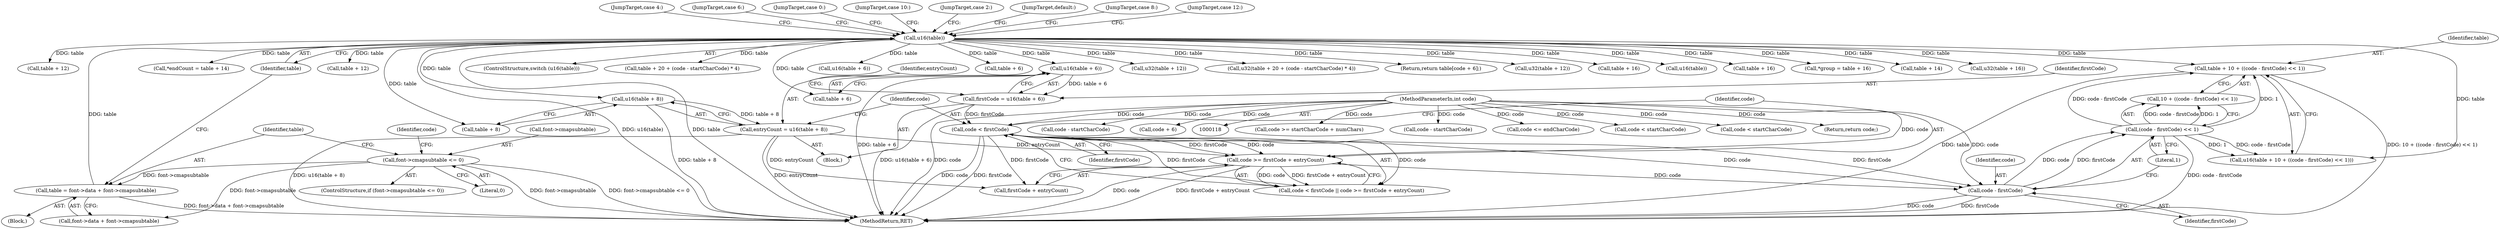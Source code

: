 digraph "0_ghostscript_961b10cdd71403072fb99401a45f3bef6ce53626@pointer" {
"1000335" [label="(Call,table + 10 + ((code - firstCode) << 1))"];
"1000141" [label="(Call,u16(table))"];
"1000131" [label="(Call,table = font->data + font->cmapsubtable)"];
"1000124" [label="(Call,font->cmapsubtable <= 0)"];
"1000339" [label="(Call,(code - firstCode) << 1)"];
"1000340" [label="(Call,code - firstCode)"];
"1000323" [label="(Call,code < firstCode)"];
"1000120" [label="(MethodParameterIn,int code)"];
"1000308" [label="(Call,firstCode = u16(table + 6))"];
"1000310" [label="(Call,u16(table + 6))"];
"1000326" [label="(Call,code >= firstCode + entryCount)"];
"1000315" [label="(Call,entryCount = u16(table + 8))"];
"1000317" [label="(Call,u16(table + 8))"];
"1000151" [label="(JumpTarget,case 4:)"];
"1000389" [label="(Call,table + 12)"];
"1000326" [label="(Call,code >= firstCode + entryCount)"];
"1000322" [label="(Call,code < firstCode || code >= firstCode + entryCount)"];
"1000141" [label="(Call,u16(table))"];
"1000142" [label="(Identifier,table)"];
"1000161" [label="(Call,*endCount = table + 14)"];
"1000350" [label="(Call,table + 12)"];
"1000365" [label="(Call,code >= startCharCode + numChars)"];
"1000305" [label="(JumpTarget,case 6:)"];
"1000379" [label="(Call,code - startCharCode)"];
"1000437" [label="(Call,code <= endCharCode)"];
"1000334" [label="(Call,u16(table + 10 + ((code - firstCode) << 1)))"];
"1000128" [label="(Literal,0)"];
"1000318" [label="(Call,table + 8)"];
"1000309" [label="(Identifier,firstCode)"];
"1000362" [label="(Call,code < startCharCode)"];
"1000342" [label="(Identifier,firstCode)"];
"1000133" [label="(Call,font->data + font->cmapsubtable)"];
"1000315" [label="(Call,entryCount = u16(table + 8))"];
"1000878" [label="(MethodReturn,RET)"];
"1000121" [label="(Block,)"];
"1000140" [label="(ControlStructure,switch (u16(table)))"];
"1000144" [label="(JumpTarget,case 0:)"];
"1000131" [label="(Call,table = font->data + font->cmapsubtable)"];
"1000120" [label="(MethodParameterIn,int code)"];
"1000341" [label="(Identifier,code)"];
"1000431" [label="(Call,code < startCharCode)"];
"1000130" [label="(Identifier,code)"];
"1000325" [label="(Identifier,firstCode)"];
"1000374" [label="(Call,table + 20 + (code - startCharCode) * 4)"];
"1000323" [label="(Call,code < firstCode)"];
"1000308" [label="(Call,firstCode = u16(table + 6))"];
"1000340" [label="(Call,code - firstCode)"];
"1000317" [label="(Call,u16(table + 8))"];
"1000311" [label="(Call,table + 6)"];
"1000156" [label="(Call,u16(table + 6))"];
"1000157" [label="(Call,table + 6)"];
"1000125" [label="(Call,font->cmapsubtable)"];
"1000310" [label="(Call,u16(table + 6))"];
"1000349" [label="(Call,u32(table + 12))"];
"1000335" [label="(Call,table + 10 + ((code - firstCode) << 1))"];
"1000373" [label="(Call,u32(table + 20 + (code - startCharCode) * 4))"];
"1000344" [label="(JumpTarget,case 10:)"];
"1000316" [label="(Identifier,entryCount)"];
"1000328" [label="(Call,firstCode + entryCount)"];
"1000337" [label="(Call,10 + ((code - firstCode) << 1))"];
"1000451" [label="(JumpTarget,case 2:)"];
"1000145" [label="(Return,return table[code + 6];)"];
"1000339" [label="(Call,(code - firstCode) << 1)"];
"1000388" [label="(Call,u32(table + 12))"];
"1000132" [label="(Identifier,table)"];
"1000453" [label="(JumpTarget,default:)"];
"1000357" [label="(Call,table + 16)"];
"1000456" [label="(Call,u16(table))"];
"1000123" [label="(ControlStructure,if (font->cmapsubtable <= 0))"];
"1000124" [label="(Call,font->cmapsubtable <= 0)"];
"1000336" [label="(Identifier,table)"];
"1000324" [label="(Identifier,code)"];
"1000129" [label="(Return,return code;)"];
"1000443" [label="(Call,code - startCharCode)"];
"1000327" [label="(Identifier,code)"];
"1000306" [label="(Block,)"];
"1000452" [label="(JumpTarget,case 8:)"];
"1000395" [label="(Call,table + 16)"];
"1000343" [label="(Literal,1)"];
"1000393" [label="(Call,*group = table + 16)"];
"1000163" [label="(Call,table + 14)"];
"1000148" [label="(Call,code + 6)"];
"1000356" [label="(Call,u32(table + 16))"];
"1000383" [label="(JumpTarget,case 12:)"];
"1000335" -> "1000334"  [label="AST: "];
"1000335" -> "1000337"  [label="CFG: "];
"1000336" -> "1000335"  [label="AST: "];
"1000337" -> "1000335"  [label="AST: "];
"1000334" -> "1000335"  [label="CFG: "];
"1000335" -> "1000878"  [label="DDG: table"];
"1000335" -> "1000878"  [label="DDG: 10 + ((code - firstCode) << 1)"];
"1000141" -> "1000335"  [label="DDG: table"];
"1000339" -> "1000335"  [label="DDG: code - firstCode"];
"1000339" -> "1000335"  [label="DDG: 1"];
"1000141" -> "1000140"  [label="AST: "];
"1000141" -> "1000142"  [label="CFG: "];
"1000142" -> "1000141"  [label="AST: "];
"1000144" -> "1000141"  [label="CFG: "];
"1000151" -> "1000141"  [label="CFG: "];
"1000305" -> "1000141"  [label="CFG: "];
"1000344" -> "1000141"  [label="CFG: "];
"1000383" -> "1000141"  [label="CFG: "];
"1000451" -> "1000141"  [label="CFG: "];
"1000452" -> "1000141"  [label="CFG: "];
"1000453" -> "1000141"  [label="CFG: "];
"1000141" -> "1000878"  [label="DDG: table"];
"1000141" -> "1000878"  [label="DDG: u16(table)"];
"1000131" -> "1000141"  [label="DDG: table"];
"1000141" -> "1000145"  [label="DDG: table"];
"1000141" -> "1000156"  [label="DDG: table"];
"1000141" -> "1000157"  [label="DDG: table"];
"1000141" -> "1000161"  [label="DDG: table"];
"1000141" -> "1000163"  [label="DDG: table"];
"1000141" -> "1000310"  [label="DDG: table"];
"1000141" -> "1000311"  [label="DDG: table"];
"1000141" -> "1000317"  [label="DDG: table"];
"1000141" -> "1000318"  [label="DDG: table"];
"1000141" -> "1000334"  [label="DDG: table"];
"1000141" -> "1000349"  [label="DDG: table"];
"1000141" -> "1000350"  [label="DDG: table"];
"1000141" -> "1000356"  [label="DDG: table"];
"1000141" -> "1000357"  [label="DDG: table"];
"1000141" -> "1000373"  [label="DDG: table"];
"1000141" -> "1000374"  [label="DDG: table"];
"1000141" -> "1000388"  [label="DDG: table"];
"1000141" -> "1000389"  [label="DDG: table"];
"1000141" -> "1000393"  [label="DDG: table"];
"1000141" -> "1000395"  [label="DDG: table"];
"1000141" -> "1000456"  [label="DDG: table"];
"1000131" -> "1000121"  [label="AST: "];
"1000131" -> "1000133"  [label="CFG: "];
"1000132" -> "1000131"  [label="AST: "];
"1000133" -> "1000131"  [label="AST: "];
"1000142" -> "1000131"  [label="CFG: "];
"1000131" -> "1000878"  [label="DDG: font->data + font->cmapsubtable"];
"1000124" -> "1000131"  [label="DDG: font->cmapsubtable"];
"1000124" -> "1000123"  [label="AST: "];
"1000124" -> "1000128"  [label="CFG: "];
"1000125" -> "1000124"  [label="AST: "];
"1000128" -> "1000124"  [label="AST: "];
"1000130" -> "1000124"  [label="CFG: "];
"1000132" -> "1000124"  [label="CFG: "];
"1000124" -> "1000878"  [label="DDG: font->cmapsubtable"];
"1000124" -> "1000878"  [label="DDG: font->cmapsubtable <= 0"];
"1000124" -> "1000133"  [label="DDG: font->cmapsubtable"];
"1000339" -> "1000337"  [label="AST: "];
"1000339" -> "1000343"  [label="CFG: "];
"1000340" -> "1000339"  [label="AST: "];
"1000343" -> "1000339"  [label="AST: "];
"1000337" -> "1000339"  [label="CFG: "];
"1000339" -> "1000878"  [label="DDG: code - firstCode"];
"1000339" -> "1000334"  [label="DDG: code - firstCode"];
"1000339" -> "1000334"  [label="DDG: 1"];
"1000339" -> "1000337"  [label="DDG: code - firstCode"];
"1000339" -> "1000337"  [label="DDG: 1"];
"1000340" -> "1000339"  [label="DDG: code"];
"1000340" -> "1000339"  [label="DDG: firstCode"];
"1000340" -> "1000342"  [label="CFG: "];
"1000341" -> "1000340"  [label="AST: "];
"1000342" -> "1000340"  [label="AST: "];
"1000343" -> "1000340"  [label="CFG: "];
"1000340" -> "1000878"  [label="DDG: firstCode"];
"1000340" -> "1000878"  [label="DDG: code"];
"1000323" -> "1000340"  [label="DDG: code"];
"1000323" -> "1000340"  [label="DDG: firstCode"];
"1000326" -> "1000340"  [label="DDG: code"];
"1000120" -> "1000340"  [label="DDG: code"];
"1000323" -> "1000322"  [label="AST: "];
"1000323" -> "1000325"  [label="CFG: "];
"1000324" -> "1000323"  [label="AST: "];
"1000325" -> "1000323"  [label="AST: "];
"1000327" -> "1000323"  [label="CFG: "];
"1000322" -> "1000323"  [label="CFG: "];
"1000323" -> "1000878"  [label="DDG: code"];
"1000323" -> "1000878"  [label="DDG: firstCode"];
"1000323" -> "1000322"  [label="DDG: code"];
"1000323" -> "1000322"  [label="DDG: firstCode"];
"1000120" -> "1000323"  [label="DDG: code"];
"1000308" -> "1000323"  [label="DDG: firstCode"];
"1000323" -> "1000326"  [label="DDG: code"];
"1000323" -> "1000326"  [label="DDG: firstCode"];
"1000323" -> "1000328"  [label="DDG: firstCode"];
"1000120" -> "1000118"  [label="AST: "];
"1000120" -> "1000878"  [label="DDG: code"];
"1000120" -> "1000129"  [label="DDG: code"];
"1000120" -> "1000148"  [label="DDG: code"];
"1000120" -> "1000326"  [label="DDG: code"];
"1000120" -> "1000362"  [label="DDG: code"];
"1000120" -> "1000365"  [label="DDG: code"];
"1000120" -> "1000379"  [label="DDG: code"];
"1000120" -> "1000431"  [label="DDG: code"];
"1000120" -> "1000437"  [label="DDG: code"];
"1000120" -> "1000443"  [label="DDG: code"];
"1000308" -> "1000306"  [label="AST: "];
"1000308" -> "1000310"  [label="CFG: "];
"1000309" -> "1000308"  [label="AST: "];
"1000310" -> "1000308"  [label="AST: "];
"1000316" -> "1000308"  [label="CFG: "];
"1000308" -> "1000878"  [label="DDG: u16(table + 6)"];
"1000310" -> "1000308"  [label="DDG: table + 6"];
"1000310" -> "1000311"  [label="CFG: "];
"1000311" -> "1000310"  [label="AST: "];
"1000310" -> "1000878"  [label="DDG: table + 6"];
"1000326" -> "1000322"  [label="AST: "];
"1000326" -> "1000328"  [label="CFG: "];
"1000327" -> "1000326"  [label="AST: "];
"1000328" -> "1000326"  [label="AST: "];
"1000322" -> "1000326"  [label="CFG: "];
"1000326" -> "1000878"  [label="DDG: firstCode + entryCount"];
"1000326" -> "1000878"  [label="DDG: code"];
"1000326" -> "1000322"  [label="DDG: code"];
"1000326" -> "1000322"  [label="DDG: firstCode + entryCount"];
"1000315" -> "1000326"  [label="DDG: entryCount"];
"1000315" -> "1000306"  [label="AST: "];
"1000315" -> "1000317"  [label="CFG: "];
"1000316" -> "1000315"  [label="AST: "];
"1000317" -> "1000315"  [label="AST: "];
"1000324" -> "1000315"  [label="CFG: "];
"1000315" -> "1000878"  [label="DDG: entryCount"];
"1000315" -> "1000878"  [label="DDG: u16(table + 8)"];
"1000317" -> "1000315"  [label="DDG: table + 8"];
"1000315" -> "1000328"  [label="DDG: entryCount"];
"1000317" -> "1000318"  [label="CFG: "];
"1000318" -> "1000317"  [label="AST: "];
"1000317" -> "1000878"  [label="DDG: table + 8"];
}
